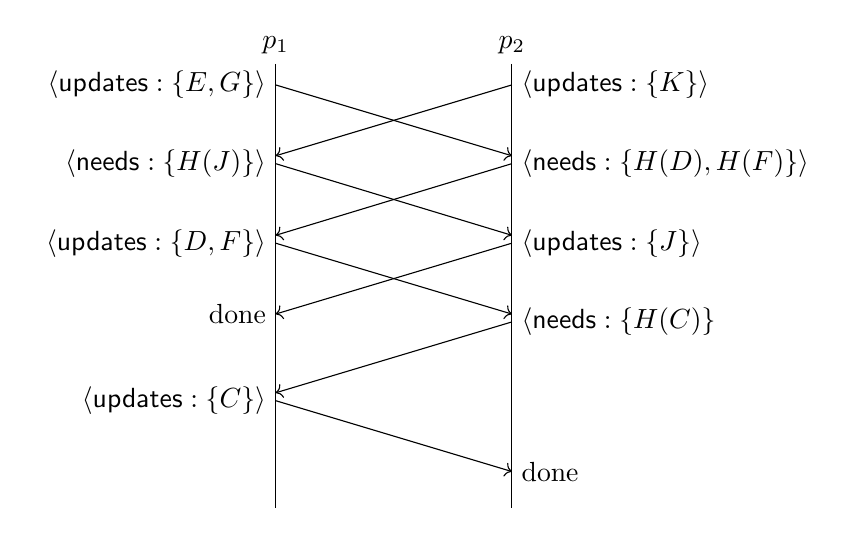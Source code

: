 \vspace{0.5cm}
\begin{tikzpicture}
\def\width{3cm}
\def\latency{1cm}
\def\spacing{0.1cm}
\def\length{6cm}
\def\startdelay{0.5cm}

% Timelimes
\node (p1-start) at (0,0) {$p_1$};
\node (p2-start) at (\width,0) {$p_2$};
\node (p1-end) at (0,-\length) {};
\node (p2-end) at (\width,-\length) {};
\draw (p1-start) -- (p1-end);
\draw (p2-start) -- (p2-end);

% Messages
\draw[->] (0,-\startdelay) node[left] {$\langle\mathsf{updates}: \{E,G\}\rangle$} -- (\width,\spacing-\startdelay-\latency);
\draw[->] (\width,-\startdelay) node[right] {$\langle\mathsf{updates}: \{K\}\rangle$} -- (0,\spacing-\startdelay-\latency);

\draw[->] (\width, -\startdelay-\latency) node[right] {$\langle\mathsf{needs}: \{H(D), H(F)\}\rangle$} -- (0,\spacing-\startdelay-2.0\latency);
\draw[->] (0, -\startdelay-\latency) node[left] {$\langle\mathsf{needs}: \{H(J)\}\rangle$} -- (\width,\spacing-\startdelay-2.0\latency);

\draw[->] (0, -\startdelay-2.0\latency) node[left] {$\langle\mathsf{updates}: \{D, F\}\rangle$} -- (\width,\spacing-\startdelay-3.0\latency);
\draw[->] (\width, -\startdelay-2.0\latency) node[right] {$\langle\mathsf{updates}: \{J\}\rangle$} -- (0,\spacing-\startdelay-3.0\latency) node[left] {done};

\draw[->] (\width, -\startdelay-3.0\latency) node[right] {$\langle\mathsf{needs}: \{H(C)\}$} -- (0,\spacing-\startdelay-4.0\latency);

\draw[->] (0, -\startdelay-4.0\latency) node[left] {$\langle\mathsf{updates}: \{C\}\rangle$} -- (\width,\spacing-\startdelay-5.0\latency) node[right] {done};

\end{tikzpicture}